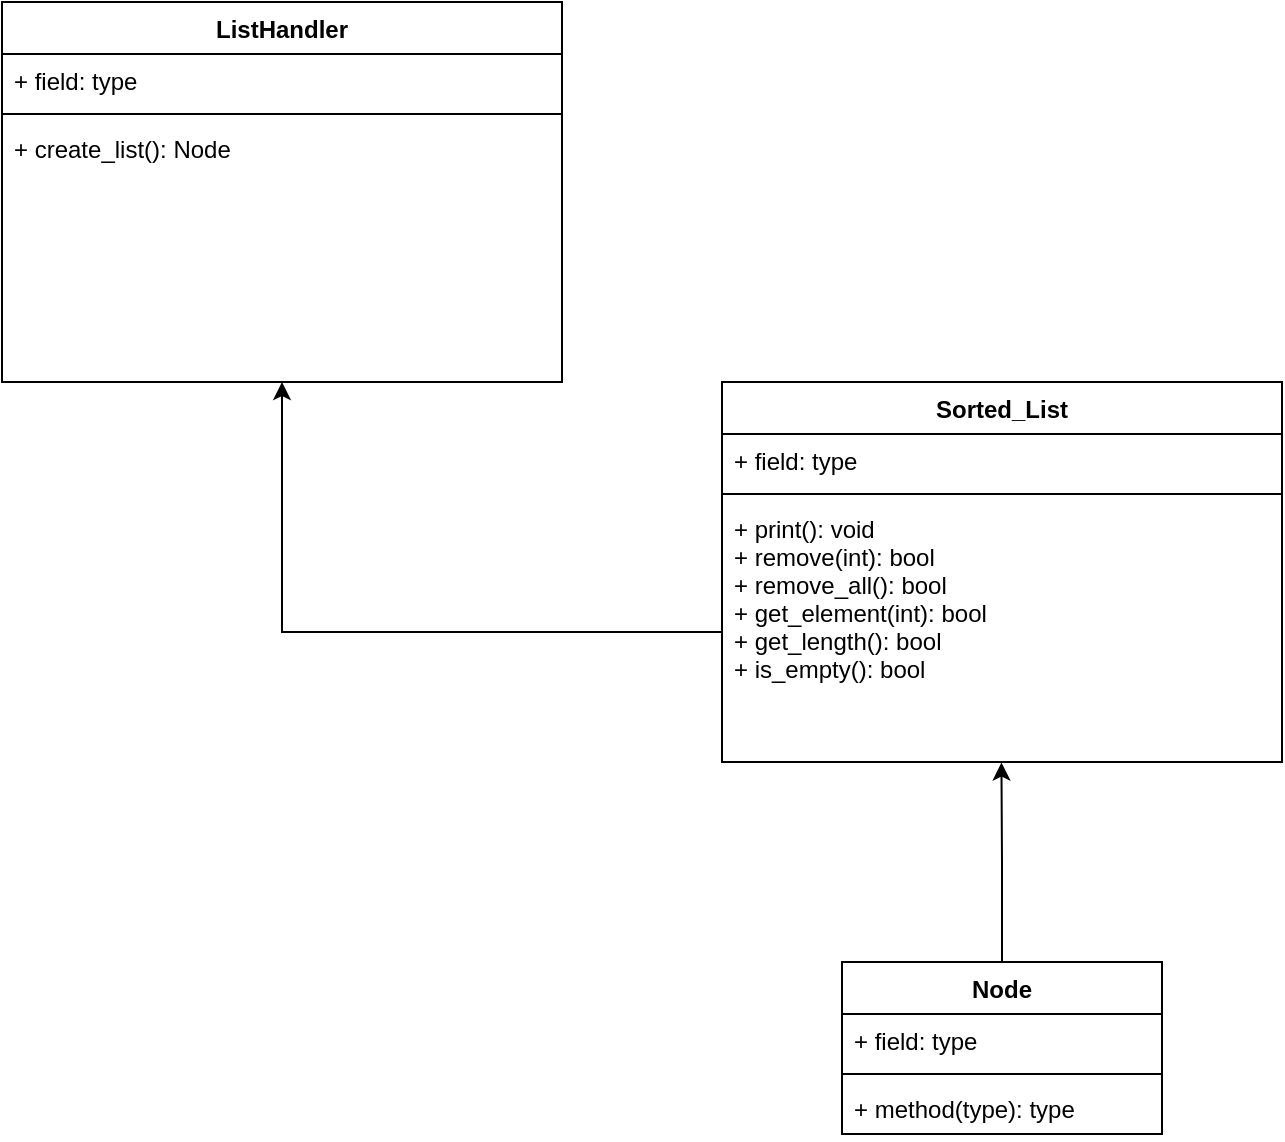 <mxfile version="12.2.6" type="device" pages="1"><diagram id="4iWqP3NKZz0V13-tYsNR" name="Page-1"><mxGraphModel dx="2295" dy="1907" grid="1" gridSize="10" guides="1" tooltips="1" connect="1" arrows="1" fold="1" page="1" pageScale="1" pageWidth="827" pageHeight="1169" math="0" shadow="0"><root><mxCell id="0"/><mxCell id="1" parent="0"/><mxCell id="7fKqw4Pzm0IiydWj6YIQ-15" style="edgeStyle=orthogonalEdgeStyle;rounded=0;orthogonalLoop=1;jettySize=auto;html=1;exitX=0.5;exitY=0;exitDx=0;exitDy=0;entryX=0.499;entryY=1.002;entryDx=0;entryDy=0;entryPerimeter=0;" edge="1" parent="1" source="7fKqw4Pzm0IiydWj6YIQ-1" target="7fKqw4Pzm0IiydWj6YIQ-8"><mxGeometry relative="1" as="geometry"/></mxCell><mxCell id="7fKqw4Pzm0IiydWj6YIQ-1" value="Node&#xA;" style="swimlane;fontStyle=1;align=center;verticalAlign=top;childLayout=stackLayout;horizontal=1;startSize=26;horizontalStack=0;resizeParent=1;resizeParentMax=0;resizeLast=0;collapsible=1;marginBottom=0;" vertex="1" parent="1"><mxGeometry x="310" y="390" width="160" height="86" as="geometry"/></mxCell><mxCell id="7fKqw4Pzm0IiydWj6YIQ-2" value="+ field: type" style="text;strokeColor=none;fillColor=none;align=left;verticalAlign=top;spacingLeft=4;spacingRight=4;overflow=hidden;rotatable=0;points=[[0,0.5],[1,0.5]];portConstraint=eastwest;" vertex="1" parent="7fKqw4Pzm0IiydWj6YIQ-1"><mxGeometry y="26" width="160" height="26" as="geometry"/></mxCell><mxCell id="7fKqw4Pzm0IiydWj6YIQ-3" value="" style="line;strokeWidth=1;fillColor=none;align=left;verticalAlign=middle;spacingTop=-1;spacingLeft=3;spacingRight=3;rotatable=0;labelPosition=right;points=[];portConstraint=eastwest;" vertex="1" parent="7fKqw4Pzm0IiydWj6YIQ-1"><mxGeometry y="52" width="160" height="8" as="geometry"/></mxCell><mxCell id="7fKqw4Pzm0IiydWj6YIQ-4" value="+ method(type): type" style="text;strokeColor=none;fillColor=none;align=left;verticalAlign=top;spacingLeft=4;spacingRight=4;overflow=hidden;rotatable=0;points=[[0,0.5],[1,0.5]];portConstraint=eastwest;" vertex="1" parent="7fKqw4Pzm0IiydWj6YIQ-1"><mxGeometry y="60" width="160" height="26" as="geometry"/></mxCell><mxCell id="7fKqw4Pzm0IiydWj6YIQ-5" value="Sorted_List" style="swimlane;fontStyle=1;align=center;verticalAlign=top;childLayout=stackLayout;horizontal=1;startSize=26;horizontalStack=0;resizeParent=1;resizeParentMax=0;resizeLast=0;collapsible=1;marginBottom=0;" vertex="1" parent="1"><mxGeometry x="250" y="100" width="280" height="190" as="geometry"/></mxCell><mxCell id="7fKqw4Pzm0IiydWj6YIQ-6" value="+ field: type" style="text;strokeColor=none;fillColor=none;align=left;verticalAlign=top;spacingLeft=4;spacingRight=4;overflow=hidden;rotatable=0;points=[[0,0.5],[1,0.5]];portConstraint=eastwest;" vertex="1" parent="7fKqw4Pzm0IiydWj6YIQ-5"><mxGeometry y="26" width="280" height="26" as="geometry"/></mxCell><mxCell id="7fKqw4Pzm0IiydWj6YIQ-7" value="" style="line;strokeWidth=1;fillColor=none;align=left;verticalAlign=middle;spacingTop=-1;spacingLeft=3;spacingRight=3;rotatable=0;labelPosition=right;points=[];portConstraint=eastwest;" vertex="1" parent="7fKqw4Pzm0IiydWj6YIQ-5"><mxGeometry y="52" width="280" height="8" as="geometry"/></mxCell><mxCell id="7fKqw4Pzm0IiydWj6YIQ-8" value="+ print(): void&#xA;+ remove(int): bool&#xA;+ remove_all(): bool&#xA;+ get_element(int): bool&#xA;+ get_length(): bool&#xA;+ is_empty(): bool&#xA;" style="text;strokeColor=none;fillColor=none;align=left;verticalAlign=top;spacingLeft=4;spacingRight=4;overflow=hidden;rotatable=0;points=[[0,0.5],[1,0.5]];portConstraint=eastwest;" vertex="1" parent="7fKqw4Pzm0IiydWj6YIQ-5"><mxGeometry y="60" width="280" height="130" as="geometry"/></mxCell><mxCell id="7fKqw4Pzm0IiydWj6YIQ-10" value="ListHandler" style="swimlane;fontStyle=1;align=center;verticalAlign=top;childLayout=stackLayout;horizontal=1;startSize=26;horizontalStack=0;resizeParent=1;resizeParentMax=0;resizeLast=0;collapsible=1;marginBottom=0;" vertex="1" parent="1"><mxGeometry x="-110" y="-90" width="280" height="190" as="geometry"/></mxCell><mxCell id="7fKqw4Pzm0IiydWj6YIQ-11" value="+ field: type" style="text;strokeColor=none;fillColor=none;align=left;verticalAlign=top;spacingLeft=4;spacingRight=4;overflow=hidden;rotatable=0;points=[[0,0.5],[1,0.5]];portConstraint=eastwest;" vertex="1" parent="7fKqw4Pzm0IiydWj6YIQ-10"><mxGeometry y="26" width="280" height="26" as="geometry"/></mxCell><mxCell id="7fKqw4Pzm0IiydWj6YIQ-12" value="" style="line;strokeWidth=1;fillColor=none;align=left;verticalAlign=middle;spacingTop=-1;spacingLeft=3;spacingRight=3;rotatable=0;labelPosition=right;points=[];portConstraint=eastwest;" vertex="1" parent="7fKqw4Pzm0IiydWj6YIQ-10"><mxGeometry y="52" width="280" height="8" as="geometry"/></mxCell><mxCell id="7fKqw4Pzm0IiydWj6YIQ-13" value="+ create_list(): Node" style="text;strokeColor=none;fillColor=none;align=left;verticalAlign=top;spacingLeft=4;spacingRight=4;overflow=hidden;rotatable=0;points=[[0,0.5],[1,0.5]];portConstraint=eastwest;" vertex="1" parent="7fKqw4Pzm0IiydWj6YIQ-10"><mxGeometry y="60" width="280" height="130" as="geometry"/></mxCell><mxCell id="7fKqw4Pzm0IiydWj6YIQ-14" style="edgeStyle=orthogonalEdgeStyle;rounded=0;orthogonalLoop=1;jettySize=auto;html=1;exitX=0;exitY=0.5;exitDx=0;exitDy=0;entryX=0.5;entryY=1;entryDx=0;entryDy=0;" edge="1" parent="1" source="7fKqw4Pzm0IiydWj6YIQ-8" target="7fKqw4Pzm0IiydWj6YIQ-10"><mxGeometry relative="1" as="geometry"/></mxCell></root></mxGraphModel></diagram></mxfile>